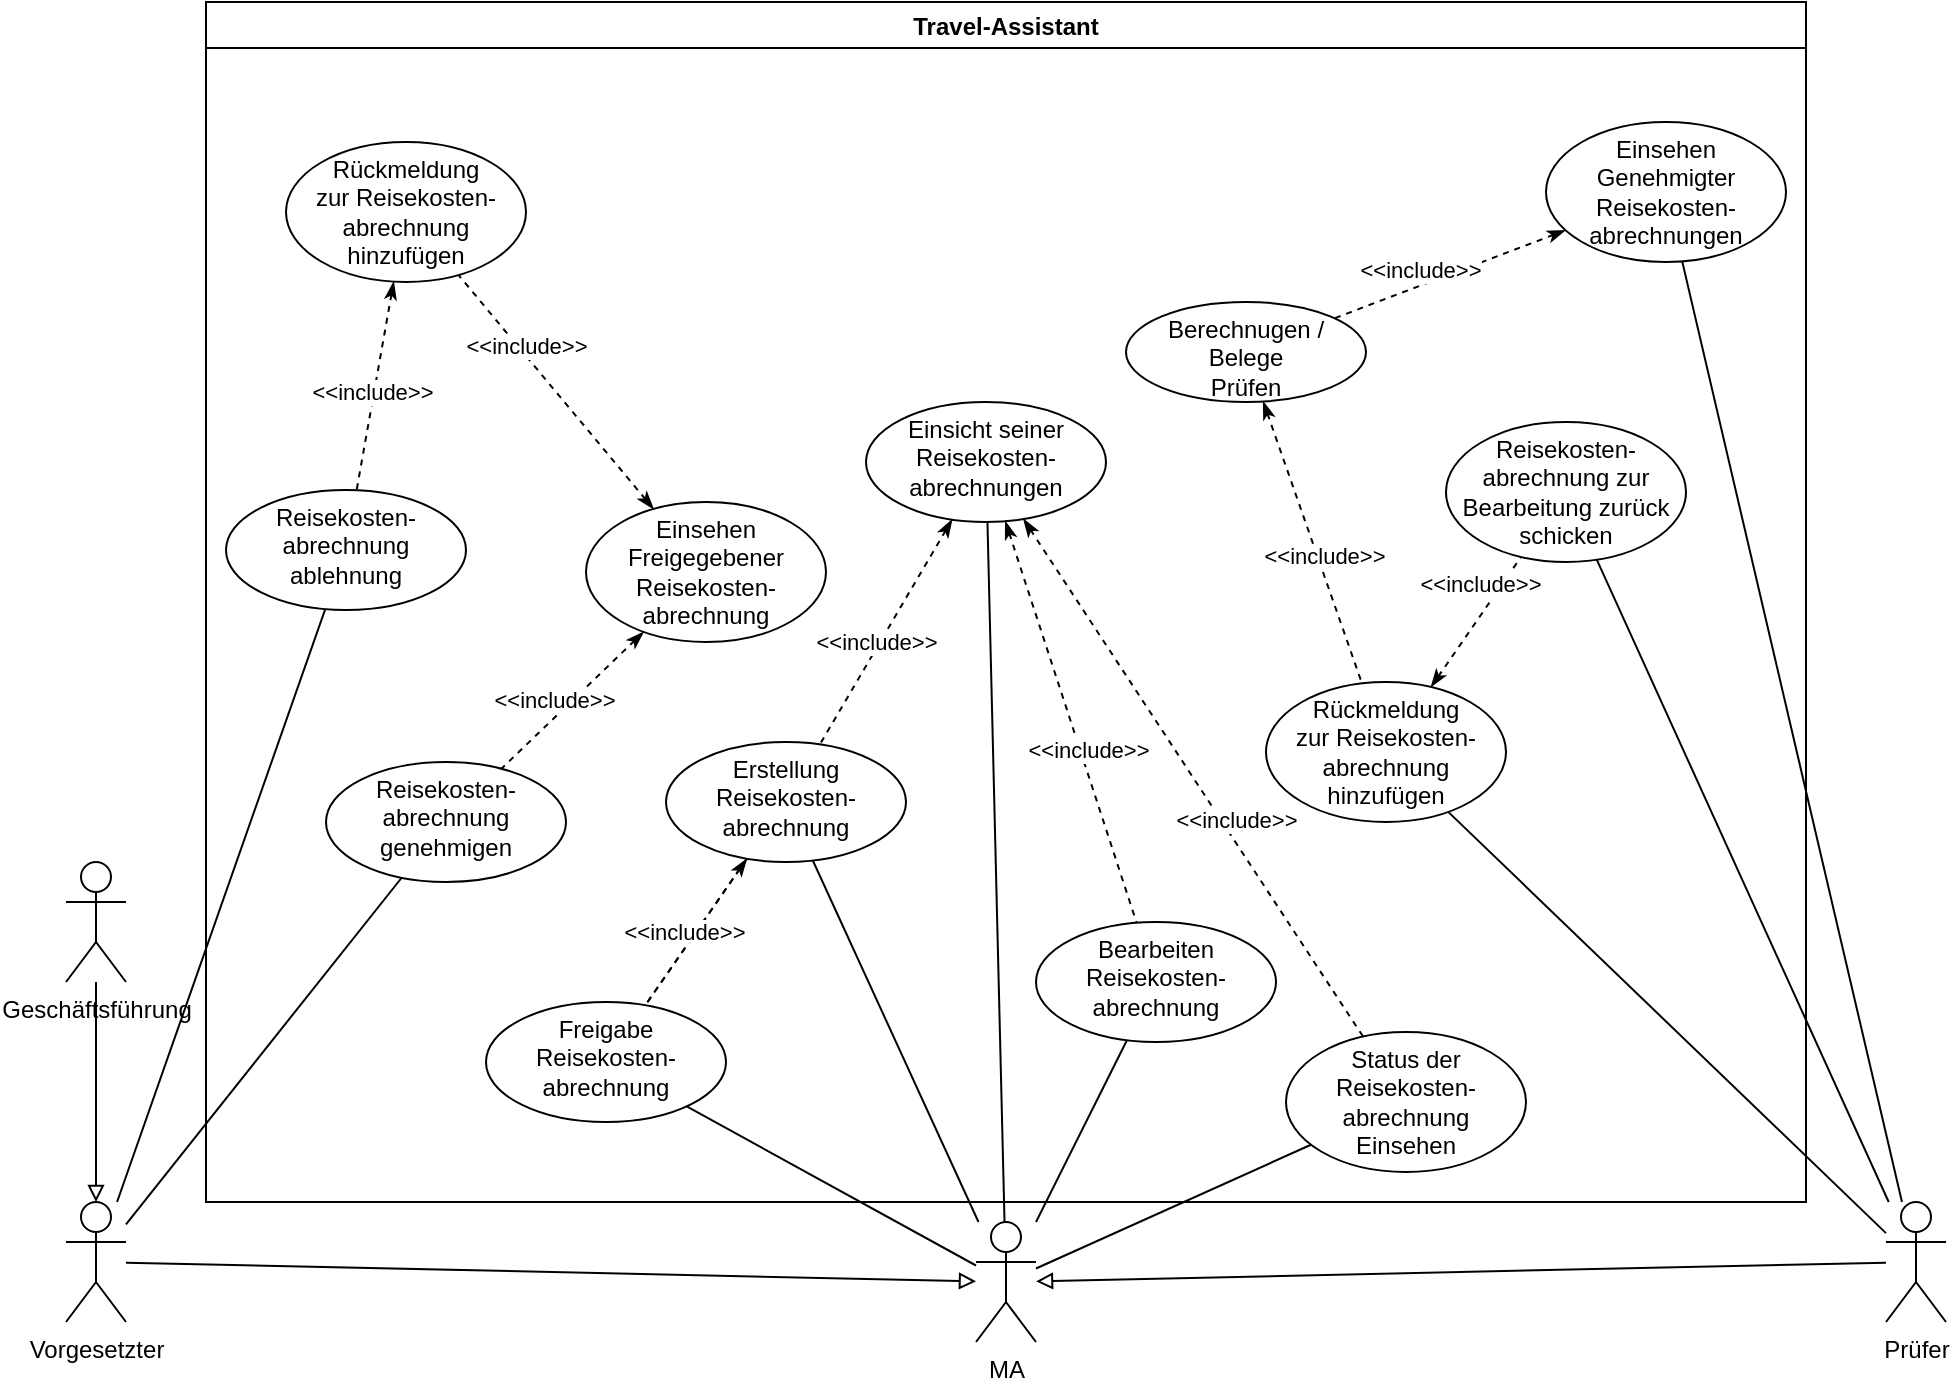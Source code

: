 <mxfile version="20.3.0" type="device"><diagram id="cajD-FGb1kDTuz6nXscE" name="Seite-1"><mxGraphModel dx="16" dy="721" grid="1" gridSize="10" guides="1" tooltips="1" connect="1" arrows="1" fold="1" page="1" pageScale="1" pageWidth="1169" pageHeight="827" math="0" shadow="0"><root><mxCell id="0"/><mxCell id="1" parent="0"/><mxCell id="2ZF6ptOpIEEvym-gZNjq-12" value="" style="rounded=0;orthogonalLoop=1;jettySize=auto;html=1;endArrow=none;endFill=0;" parent="1" source="2ZF6ptOpIEEvym-gZNjq-1" target="2ZF6ptOpIEEvym-gZNjq-11" edge="1"><mxGeometry relative="1" as="geometry"/></mxCell><mxCell id="2ZF6ptOpIEEvym-gZNjq-16" value="" style="edgeStyle=none;rounded=0;orthogonalLoop=1;jettySize=auto;html=1;endArrow=none;endFill=0;" parent="1" source="2ZF6ptOpIEEvym-gZNjq-1" target="2ZF6ptOpIEEvym-gZNjq-15" edge="1"><mxGeometry relative="1" as="geometry"/></mxCell><mxCell id="2ZF6ptOpIEEvym-gZNjq-18" style="edgeStyle=none;rounded=0;orthogonalLoop=1;jettySize=auto;html=1;startArrow=none;startFill=0;endArrow=none;endFill=0;" parent="1" source="2ZF6ptOpIEEvym-gZNjq-1" target="2ZF6ptOpIEEvym-gZNjq-13" edge="1"><mxGeometry relative="1" as="geometry"/></mxCell><mxCell id="2ZF6ptOpIEEvym-gZNjq-20" value="" style="edgeStyle=none;rounded=0;orthogonalLoop=1;jettySize=auto;html=1;startArrow=none;startFill=0;endArrow=none;endFill=0;" parent="1" source="2ZF6ptOpIEEvym-gZNjq-1" target="2ZF6ptOpIEEvym-gZNjq-19" edge="1"><mxGeometry relative="1" as="geometry"/></mxCell><mxCell id="2ZF6ptOpIEEvym-gZNjq-50" style="edgeStyle=none;rounded=0;orthogonalLoop=1;jettySize=auto;html=1;startArrow=none;startFill=0;endArrow=none;endFill=0;" parent="1" source="2ZF6ptOpIEEvym-gZNjq-1" target="2ZF6ptOpIEEvym-gZNjq-48" edge="1"><mxGeometry relative="1" as="geometry"/></mxCell><mxCell id="2ZF6ptOpIEEvym-gZNjq-22" value="" style="edgeStyle=none;rounded=0;orthogonalLoop=1;jettySize=auto;html=1;startArrow=none;startFill=0;endArrow=none;endFill=0;" parent="1" source="2ZF6ptOpIEEvym-gZNjq-4" target="2ZF6ptOpIEEvym-gZNjq-21" edge="1"><mxGeometry relative="1" as="geometry"/></mxCell><mxCell id="2ZF6ptOpIEEvym-gZNjq-71" style="edgeStyle=none;rounded=0;orthogonalLoop=1;jettySize=auto;html=1;startArrow=none;startFill=0;endArrow=none;endFill=0;" parent="1" source="2ZF6ptOpIEEvym-gZNjq-4" target="2ZF6ptOpIEEvym-gZNjq-70" edge="1"><mxGeometry relative="1" as="geometry"/></mxCell><mxCell id="2ZF6ptOpIEEvym-gZNjq-76" style="edgeStyle=none;rounded=0;orthogonalLoop=1;jettySize=auto;html=1;startArrow=none;startFill=0;endArrow=none;endFill=0;" parent="1" source="2ZF6ptOpIEEvym-gZNjq-4" target="2ZF6ptOpIEEvym-gZNjq-69" edge="1"><mxGeometry relative="1" as="geometry"/></mxCell><mxCell id="MFESCSOZ6SqHmT5D4SGM-8" style="edgeStyle=none;rounded=0;orthogonalLoop=1;jettySize=auto;html=1;labelBackgroundColor=none;endArrow=block;endFill=0;" edge="1" parent="1" source="2ZF6ptOpIEEvym-gZNjq-4" target="2ZF6ptOpIEEvym-gZNjq-1"><mxGeometry relative="1" as="geometry"/></mxCell><mxCell id="2ZF6ptOpIEEvym-gZNjq-4" value="Prüfer" style="shape=umlActor;verticalLabelPosition=bottom;verticalAlign=top;html=1;" parent="1" vertex="1"><mxGeometry x="2200" y="680" width="30" height="60" as="geometry"/></mxCell><mxCell id="2ZF6ptOpIEEvym-gZNjq-29" style="edgeStyle=none;rounded=0;orthogonalLoop=1;jettySize=auto;html=1;startArrow=none;startFill=0;endArrow=none;endFill=0;" parent="1" source="2ZF6ptOpIEEvym-gZNjq-5" target="2ZF6ptOpIEEvym-gZNjq-23" edge="1"><mxGeometry relative="1" as="geometry"/></mxCell><mxCell id="2ZF6ptOpIEEvym-gZNjq-41" style="edgeStyle=none;rounded=0;orthogonalLoop=1;jettySize=auto;html=1;startArrow=none;startFill=0;endArrow=none;endFill=0;" parent="1" source="2ZF6ptOpIEEvym-gZNjq-5" target="2ZF6ptOpIEEvym-gZNjq-36" edge="1"><mxGeometry relative="1" as="geometry"/></mxCell><mxCell id="MFESCSOZ6SqHmT5D4SGM-7" style="rounded=0;orthogonalLoop=1;jettySize=auto;html=1;labelBackgroundColor=none;endArrow=block;endFill=0;" edge="1" parent="1" source="2ZF6ptOpIEEvym-gZNjq-5" target="2ZF6ptOpIEEvym-gZNjq-1"><mxGeometry relative="1" as="geometry"/></mxCell><mxCell id="2ZF6ptOpIEEvym-gZNjq-5" value="Vorgesetzter" style="shape=umlActor;verticalLabelPosition=bottom;verticalAlign=top;html=1;" parent="1" vertex="1"><mxGeometry x="1290" y="680" width="30" height="60" as="geometry"/></mxCell><mxCell id="2ZF6ptOpIEEvym-gZNjq-33" style="edgeStyle=none;rounded=0;orthogonalLoop=1;jettySize=auto;html=1;startArrow=none;startFill=0;endArrow=block;endFill=0;" parent="1" source="2ZF6ptOpIEEvym-gZNjq-32" target="2ZF6ptOpIEEvym-gZNjq-5" edge="1"><mxGeometry relative="1" as="geometry"/></mxCell><mxCell id="2ZF6ptOpIEEvym-gZNjq-32" value="Geschäftsführung" style="shape=umlActor;verticalLabelPosition=bottom;verticalAlign=top;html=1;" parent="1" vertex="1"><mxGeometry x="1290" y="510" width="30" height="60" as="geometry"/></mxCell><mxCell id="MFESCSOZ6SqHmT5D4SGM-2" value="Travel-Assistant" style="swimlane;" vertex="1" parent="1"><mxGeometry x="1360" y="80" width="800" height="600" as="geometry"/></mxCell><mxCell id="2ZF6ptOpIEEvym-gZNjq-15" value="Einsicht seiner Reisekosten-abrechnungen" style="ellipse;whiteSpace=wrap;html=1;verticalAlign=top;" parent="MFESCSOZ6SqHmT5D4SGM-2" vertex="1"><mxGeometry x="330" y="200" width="120" height="60" as="geometry"/></mxCell><mxCell id="2ZF6ptOpIEEvym-gZNjq-48" value="Status der&lt;br&gt;Reisekosten-abrechnung&lt;br&gt;Einsehen" style="ellipse;whiteSpace=wrap;html=1;verticalAlign=top;" parent="MFESCSOZ6SqHmT5D4SGM-2" vertex="1"><mxGeometry x="540" y="515" width="120" height="70" as="geometry"/></mxCell><mxCell id="2ZF6ptOpIEEvym-gZNjq-57" value="" style="edgeStyle=none;rounded=0;orthogonalLoop=1;jettySize=auto;html=1;endArrow=none;endFill=0;startArrow=classicThin;startFill=1;dashed=1;" parent="MFESCSOZ6SqHmT5D4SGM-2" source="2ZF6ptOpIEEvym-gZNjq-15" target="2ZF6ptOpIEEvym-gZNjq-48" edge="1"><mxGeometry relative="1" as="geometry"><mxPoint x="-806.697" y="511.383" as="sourcePoint"/><mxPoint x="-833.2" y="458.6" as="targetPoint"/><Array as="points"/></mxGeometry></mxCell><mxCell id="2ZF6ptOpIEEvym-gZNjq-58" value="&amp;lt;&amp;lt;include&amp;gt;&amp;gt;" style="edgeLabel;html=1;align=center;verticalAlign=middle;resizable=0;points=[];" parent="2ZF6ptOpIEEvym-gZNjq-57" vertex="1" connectable="0"><mxGeometry x="0.246" y="2" relative="1" as="geometry"><mxPoint x="-2" y="-10" as="offset"/></mxGeometry></mxCell><mxCell id="2ZF6ptOpIEEvym-gZNjq-19" value="Bearbeiten&lt;br&gt;Reisekosten-abrechnung" style="ellipse;whiteSpace=wrap;html=1;verticalAlign=top;" parent="MFESCSOZ6SqHmT5D4SGM-2" vertex="1"><mxGeometry x="415" y="460" width="120" height="60" as="geometry"/></mxCell><mxCell id="2ZF6ptOpIEEvym-gZNjq-59" value="" style="edgeStyle=none;rounded=0;orthogonalLoop=1;jettySize=auto;html=1;endArrow=none;endFill=0;startArrow=classicThin;startFill=1;dashed=1;" parent="MFESCSOZ6SqHmT5D4SGM-2" source="2ZF6ptOpIEEvym-gZNjq-15" target="2ZF6ptOpIEEvym-gZNjq-19" edge="1"><mxGeometry relative="1" as="geometry"><mxPoint x="-792.753" y="195.136" as="sourcePoint"/><mxPoint x="-833.793" y="227.091" as="targetPoint"/><Array as="points"/></mxGeometry></mxCell><mxCell id="2ZF6ptOpIEEvym-gZNjq-60" value="&amp;lt;&amp;lt;include&amp;gt;&amp;gt;" style="edgeLabel;html=1;align=center;verticalAlign=middle;resizable=0;points=[];" parent="2ZF6ptOpIEEvym-gZNjq-59" vertex="1" connectable="0"><mxGeometry x="0.246" y="2" relative="1" as="geometry"><mxPoint x="-2" y="-10" as="offset"/></mxGeometry></mxCell><mxCell id="2ZF6ptOpIEEvym-gZNjq-13" value="Freigabe&lt;br&gt;Reisekosten-abrechnung" style="ellipse;whiteSpace=wrap;html=1;verticalAlign=top;" parent="MFESCSOZ6SqHmT5D4SGM-2" vertex="1"><mxGeometry x="140" y="500" width="120" height="60" as="geometry"/></mxCell><mxCell id="2ZF6ptOpIEEvym-gZNjq-14" value="" style="edgeStyle=none;rounded=0;orthogonalLoop=1;jettySize=auto;html=1;endArrow=none;endFill=0;startArrow=classicThin;startFill=1;dashed=1;" parent="MFESCSOZ6SqHmT5D4SGM-2" source="2ZF6ptOpIEEvym-gZNjq-11" target="2ZF6ptOpIEEvym-gZNjq-13" edge="1"><mxGeometry relative="1" as="geometry"/></mxCell><mxCell id="2ZF6ptOpIEEvym-gZNjq-17" value="&amp;lt;&amp;lt;extend&amp;gt;&amp;gt;" style="edgeLabel;html=1;align=center;verticalAlign=middle;resizable=0;points=[];" parent="2ZF6ptOpIEEvym-gZNjq-14" vertex="1" connectable="0"><mxGeometry x="0.246" y="2" relative="1" as="geometry"><mxPoint x="-2" y="-10" as="offset"/></mxGeometry></mxCell><mxCell id="2ZF6ptOpIEEvym-gZNjq-62" value="" style="edgeStyle=none;rounded=0;orthogonalLoop=1;jettySize=auto;html=1;endArrow=none;endFill=0;startArrow=none;startFill=1;dashed=1;" parent="MFESCSOZ6SqHmT5D4SGM-2" source="2ZF6ptOpIEEvym-gZNjq-11" target="2ZF6ptOpIEEvym-gZNjq-13" edge="1"><mxGeometry relative="1" as="geometry"><mxPoint x="-782.753" y="205.136" as="sourcePoint"/><mxPoint x="-823.793" y="237.091" as="targetPoint"/><Array as="points"/></mxGeometry></mxCell><mxCell id="2ZF6ptOpIEEvym-gZNjq-63" value="&amp;lt;&amp;lt;include&amp;gt;&amp;gt;" style="edgeLabel;html=1;align=center;verticalAlign=middle;resizable=0;points=[];" parent="2ZF6ptOpIEEvym-gZNjq-62" vertex="1" connectable="0"><mxGeometry x="0.246" y="2" relative="1" as="geometry"><mxPoint x="-2" y="-10" as="offset"/></mxGeometry></mxCell><mxCell id="2ZF6ptOpIEEvym-gZNjq-11" value="Erstellung&lt;br&gt;Reisekosten- abrechnung" style="ellipse;whiteSpace=wrap;html=1;verticalAlign=top;" parent="MFESCSOZ6SqHmT5D4SGM-2" vertex="1"><mxGeometry x="230" y="370" width="120" height="60" as="geometry"/></mxCell><mxCell id="MFESCSOZ6SqHmT5D4SGM-4" value="&lt;span style=&quot;color: rgb(0, 0, 0); font-family: Helvetica; font-size: 11px; font-style: normal; font-variant-ligatures: normal; font-variant-caps: normal; font-weight: 400; letter-spacing: normal; orphans: 2; text-align: center; text-indent: 0px; text-transform: none; widows: 2; word-spacing: 0px; -webkit-text-stroke-width: 0px; text-decoration-thickness: initial; text-decoration-style: initial; text-decoration-color: initial; float: none; display: inline !important;&quot;&gt;&amp;lt;&amp;lt;include&amp;gt;&amp;gt;&lt;/span&gt;" style="edgeStyle=none;rounded=0;orthogonalLoop=1;jettySize=auto;html=1;endArrow=none;endFill=0;startArrow=classicThin;startFill=1;dashed=1;" edge="1" parent="MFESCSOZ6SqHmT5D4SGM-2" source="2ZF6ptOpIEEvym-gZNjq-15" target="2ZF6ptOpIEEvym-gZNjq-11"><mxGeometry x="0.114" y="-2" relative="1" as="geometry"><mxPoint x="1778.276" y="440.86" as="sourcePoint"/><mxPoint x="1616.738" y="603.143" as="targetPoint"/><Array as="points"/><mxPoint as="offset"/></mxGeometry></mxCell><mxCell id="2ZF6ptOpIEEvym-gZNjq-36" value="Reisekosten-abrechnung&lt;br&gt;ablehnung" style="ellipse;whiteSpace=wrap;html=1;verticalAlign=top;" parent="MFESCSOZ6SqHmT5D4SGM-2" vertex="1"><mxGeometry x="10" y="244" width="120" height="60" as="geometry"/></mxCell><mxCell id="2ZF6ptOpIEEvym-gZNjq-43" value="Rückmeldung&lt;br&gt;zur Reisekosten-abrechnung hinzufügen" style="ellipse;whiteSpace=wrap;html=1;verticalAlign=top;" parent="MFESCSOZ6SqHmT5D4SGM-2" vertex="1"><mxGeometry x="40" y="70" width="120" height="70" as="geometry"/></mxCell><mxCell id="2ZF6ptOpIEEvym-gZNjq-39" value="" style="edgeStyle=none;rounded=0;orthogonalLoop=1;jettySize=auto;html=1;endArrow=none;endFill=0;startArrow=classicThin;startFill=1;dashed=1;" parent="MFESCSOZ6SqHmT5D4SGM-2" source="2ZF6ptOpIEEvym-gZNjq-43" target="2ZF6ptOpIEEvym-gZNjq-36" edge="1"><mxGeometry relative="1" as="geometry"><mxPoint x="366.93" y="1010.046" as="sourcePoint"/><mxPoint x="362.535" y="959.973" as="targetPoint"/><Array as="points"/></mxGeometry></mxCell><mxCell id="2ZF6ptOpIEEvym-gZNjq-40" value="&amp;lt;&amp;lt;include&amp;gt;&amp;gt;" style="edgeLabel;html=1;align=center;verticalAlign=middle;resizable=0;points=[];" parent="2ZF6ptOpIEEvym-gZNjq-39" vertex="1" connectable="0"><mxGeometry x="0.246" y="2" relative="1" as="geometry"><mxPoint x="-2" y="-10" as="offset"/></mxGeometry></mxCell><mxCell id="2ZF6ptOpIEEvym-gZNjq-25" value="Einsehen Freigegebener Reisekosten-abrechnung" style="ellipse;whiteSpace=wrap;html=1;verticalAlign=top;" parent="MFESCSOZ6SqHmT5D4SGM-2" vertex="1"><mxGeometry x="190" y="250" width="120" height="70" as="geometry"/></mxCell><mxCell id="2ZF6ptOpIEEvym-gZNjq-44" value="" style="edgeStyle=none;rounded=0;orthogonalLoop=1;jettySize=auto;html=1;endArrow=none;endFill=0;startArrow=classicThin;startFill=1;dashed=1;" parent="MFESCSOZ6SqHmT5D4SGM-2" source="2ZF6ptOpIEEvym-gZNjq-25" target="2ZF6ptOpIEEvym-gZNjq-43" edge="1"><mxGeometry relative="1" as="geometry"><mxPoint x="549.948" y="1030.699" as="sourcePoint"/><mxPoint x="337.427" y="948.376" as="targetPoint"/><Array as="points"/></mxGeometry></mxCell><mxCell id="2ZF6ptOpIEEvym-gZNjq-45" value="&amp;lt;&amp;lt;include&amp;gt;&amp;gt;" style="edgeLabel;html=1;align=center;verticalAlign=middle;resizable=0;points=[];" parent="2ZF6ptOpIEEvym-gZNjq-44" vertex="1" connectable="0"><mxGeometry x="0.246" y="2" relative="1" as="geometry"><mxPoint x="-2" y="-10" as="offset"/></mxGeometry></mxCell><mxCell id="2ZF6ptOpIEEvym-gZNjq-23" value="Reisekosten-abrechnung&lt;br&gt;genehmigen" style="ellipse;whiteSpace=wrap;html=1;verticalAlign=top;" parent="MFESCSOZ6SqHmT5D4SGM-2" vertex="1"><mxGeometry x="60" y="380" width="120" height="60" as="geometry"/></mxCell><mxCell id="2ZF6ptOpIEEvym-gZNjq-27" value="" style="edgeStyle=none;rounded=0;orthogonalLoop=1;jettySize=auto;html=1;endArrow=none;endFill=0;startArrow=classicThin;startFill=1;dashed=1;" parent="MFESCSOZ6SqHmT5D4SGM-2" source="2ZF6ptOpIEEvym-gZNjq-25" target="2ZF6ptOpIEEvym-gZNjq-23" edge="1"><mxGeometry relative="1" as="geometry"><mxPoint x="260" y="750.0" as="sourcePoint"/><mxPoint x="280" y="1020" as="targetPoint"/><Array as="points"/></mxGeometry></mxCell><mxCell id="2ZF6ptOpIEEvym-gZNjq-28" value="&amp;lt;&amp;lt;include&amp;gt;&amp;gt;" style="edgeLabel;html=1;align=center;verticalAlign=middle;resizable=0;points=[];" parent="2ZF6ptOpIEEvym-gZNjq-27" vertex="1" connectable="0"><mxGeometry x="0.246" y="2" relative="1" as="geometry"><mxPoint x="-2" y="-10" as="offset"/></mxGeometry></mxCell><mxCell id="2ZF6ptOpIEEvym-gZNjq-65" value="Berechnugen / Belege&lt;br&gt;Prüfen" style="ellipse;whiteSpace=wrap;html=1;verticalAlign=top;" parent="MFESCSOZ6SqHmT5D4SGM-2" vertex="1"><mxGeometry x="460" y="150" width="120" height="50" as="geometry"/></mxCell><mxCell id="2ZF6ptOpIEEvym-gZNjq-70" value="Reisekosten-abrechnung zur Bearbeitung zurück schicken" style="ellipse;whiteSpace=wrap;html=1;verticalAlign=top;" parent="MFESCSOZ6SqHmT5D4SGM-2" vertex="1"><mxGeometry x="620" y="210" width="120" height="70" as="geometry"/></mxCell><mxCell id="2ZF6ptOpIEEvym-gZNjq-69" value="Rückmeldung&lt;br&gt;zur Reisekosten-abrechnung hinzufügen" style="ellipse;whiteSpace=wrap;html=1;verticalAlign=top;" parent="MFESCSOZ6SqHmT5D4SGM-2" vertex="1"><mxGeometry x="530" y="340" width="120" height="70" as="geometry"/></mxCell><mxCell id="2ZF6ptOpIEEvym-gZNjq-72" value="" style="edgeStyle=none;rounded=0;orthogonalLoop=1;jettySize=auto;html=1;endArrow=none;endFill=0;startArrow=classicThin;startFill=1;dashed=1;" parent="MFESCSOZ6SqHmT5D4SGM-2" source="2ZF6ptOpIEEvym-gZNjq-69" target="2ZF6ptOpIEEvym-gZNjq-70" edge="1"><mxGeometry relative="1" as="geometry"><mxPoint x="520" y="1050" as="sourcePoint"/><mxPoint x="520" y="1000" as="targetPoint"/><Array as="points"/></mxGeometry></mxCell><mxCell id="2ZF6ptOpIEEvym-gZNjq-73" value="&amp;lt;&amp;lt;include&amp;gt;&amp;gt;" style="edgeLabel;html=1;align=center;verticalAlign=middle;resizable=0;points=[];" parent="2ZF6ptOpIEEvym-gZNjq-72" vertex="1" connectable="0"><mxGeometry x="0.246" y="2" relative="1" as="geometry"><mxPoint x="-2" y="-10" as="offset"/></mxGeometry></mxCell><mxCell id="2ZF6ptOpIEEvym-gZNjq-74" value="" style="edgeStyle=none;rounded=0;orthogonalLoop=1;jettySize=auto;html=1;endArrow=none;endFill=0;startArrow=classicThin;startFill=1;dashed=1;" parent="MFESCSOZ6SqHmT5D4SGM-2" source="2ZF6ptOpIEEvym-gZNjq-65" target="2ZF6ptOpIEEvym-gZNjq-69" edge="1"><mxGeometry relative="1" as="geometry"><mxPoint x="530" y="1060" as="sourcePoint"/><mxPoint x="530" y="1010" as="targetPoint"/><Array as="points"/></mxGeometry></mxCell><mxCell id="2ZF6ptOpIEEvym-gZNjq-75" value="&amp;lt;&amp;lt;include&amp;gt;&amp;gt;" style="edgeLabel;html=1;align=center;verticalAlign=middle;resizable=0;points=[];" parent="2ZF6ptOpIEEvym-gZNjq-74" vertex="1" connectable="0"><mxGeometry x="0.246" y="2" relative="1" as="geometry"><mxPoint x="-2" y="-10" as="offset"/></mxGeometry></mxCell><mxCell id="2ZF6ptOpIEEvym-gZNjq-21" value="Einsehen&lt;br&gt;Genehmigter&lt;br&gt;Reisekosten-abrechnungen" style="ellipse;whiteSpace=wrap;html=1;verticalAlign=top;" parent="MFESCSOZ6SqHmT5D4SGM-2" vertex="1"><mxGeometry x="670" y="60" width="120" height="70" as="geometry"/></mxCell><mxCell id="2ZF6ptOpIEEvym-gZNjq-67" value="" style="edgeStyle=none;rounded=0;orthogonalLoop=1;jettySize=auto;html=1;endArrow=none;endFill=0;startArrow=classicThin;startFill=1;dashed=1;" parent="MFESCSOZ6SqHmT5D4SGM-2" source="2ZF6ptOpIEEvym-gZNjq-21" target="2ZF6ptOpIEEvym-gZNjq-65" edge="1"><mxGeometry relative="1" as="geometry"><mxPoint x="563.324" y="1051.379" as="sourcePoint"/><mxPoint x="536.8" y="998.6" as="targetPoint"/><Array as="points"/></mxGeometry></mxCell><mxCell id="2ZF6ptOpIEEvym-gZNjq-68" value="&amp;lt;&amp;lt;include&amp;gt;&amp;gt;" style="edgeLabel;html=1;align=center;verticalAlign=middle;resizable=0;points=[];" parent="2ZF6ptOpIEEvym-gZNjq-67" vertex="1" connectable="0"><mxGeometry x="0.246" y="2" relative="1" as="geometry"><mxPoint x="-2" y="-10" as="offset"/></mxGeometry></mxCell><mxCell id="2ZF6ptOpIEEvym-gZNjq-1" value="MA" style="shape=umlActor;verticalLabelPosition=bottom;verticalAlign=top;html=1;" parent="1" vertex="1"><mxGeometry x="1745" y="690" width="30" height="60" as="geometry"/></mxCell></root></mxGraphModel></diagram></mxfile>